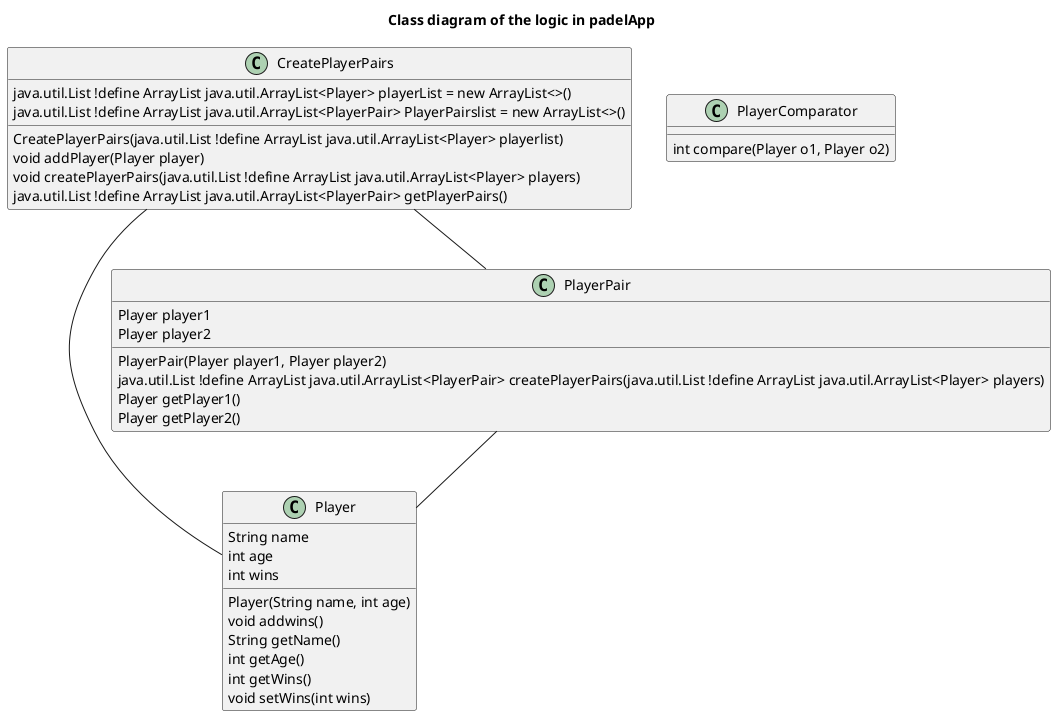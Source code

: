 @startuml ClassDiagram

title Class diagram of the logic in padelApp
!define List java.util.List !define ArrayList java.util.ArrayList

class Player {
    {field} String name
    {field} int age
    {field} int wins
    {method} Player(String name, int age)
    {method} void addwins()
    {method} String getName()
    {method} int getAge()
    {method} int getWins()
    {method} void setWins(int wins)
}

class PlayerPair {
    {field} Player player1
    {field} Player player2
    {method} PlayerPair(Player player1, Player player2)
    {method} List<PlayerPair> createPlayerPairs(List<Player> players)
    {method} Player getPlayer1()
    {method} Player getPlayer2()
}

class CreatePlayerPairs {
    {field} List<Player> playerList = new ArrayList<>()
    {field} List<PlayerPair> PlayerPairslist = new ArrayList<>()
    {method} CreatePlayerPairs(List<Player> playerlist)
    {method} void addPlayer(Player player)
    {method} void createPlayerPairs(List<Player> players)
    {method} List<PlayerPair> getPlayerPairs()
}

class PlayerComparator {
    {method} int compare(Player o1, Player o2)
}

PlayerPair -- Player
CreatePlayerPairs -- Player
CreatePlayerPairs -- PlayerPair

@enduml
